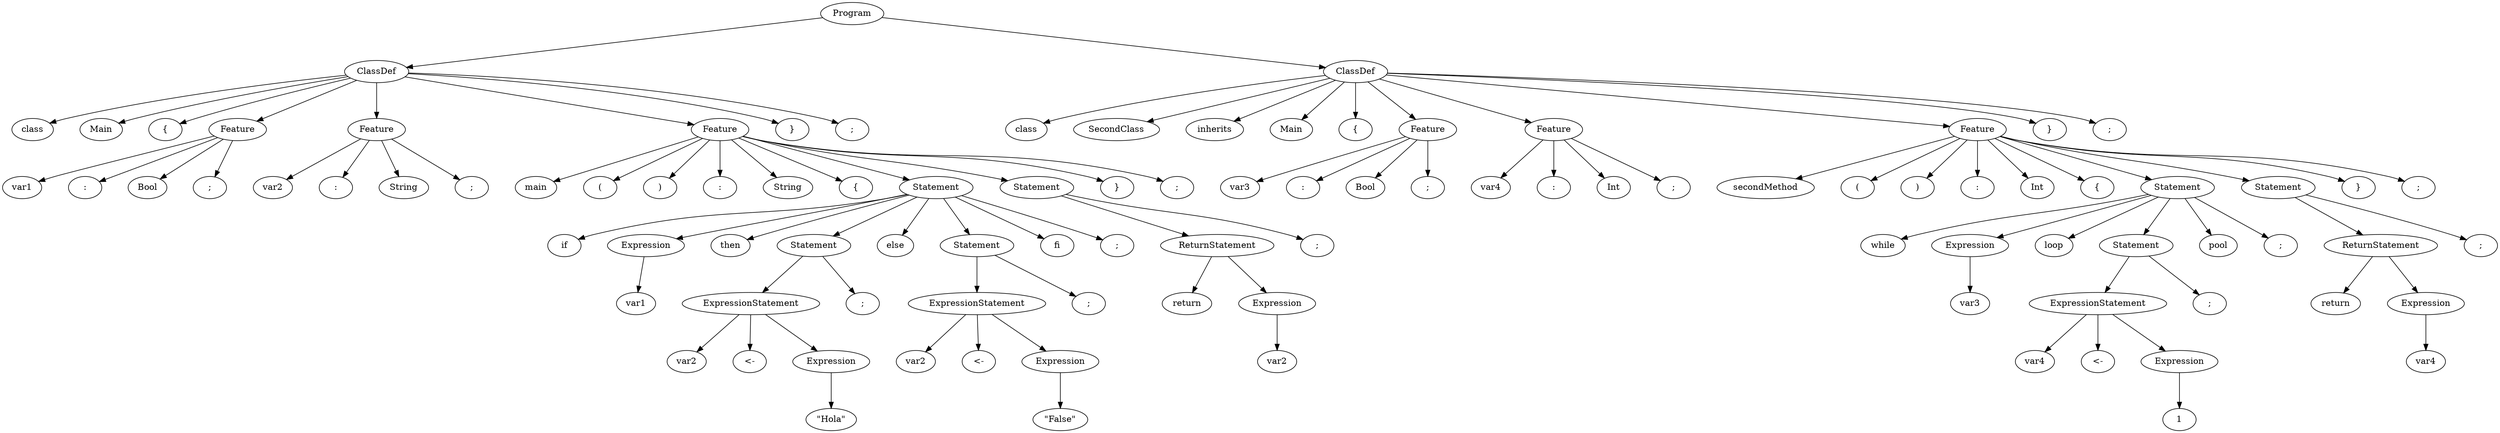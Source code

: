digraph tree {
rankdir=TB;
nodesep=0.6;
ranksep=0.8;
    "Program_2103976638192" [label="Program"];
    "ClassDef_2103976638416" [label="ClassDef"];
    "class_2104002045120" [label="class"];
    "Main_2104002045376" [label="Main"];
    "{_2104002046080" [label="{"];
    "Feature_2103976638528" [label="Feature"];
    "var1_2104002046976" [label="var1"];
    ":_2104002047424" [label=":"];
    "Bool_2104002047616" [label="Bool"];
    ";_2104002047680" [label=";"];
    "Feature_2103976638976" [label="Feature"];
    "var2_2104002046848" [label="var2"];
    ":_2104002048000" [label=":"];
    "String_2104002048320" [label="String"];
    ";_2104002048768" [label=";"];
    "Feature_2103976639088" [label="Feature"];
    "main_2104002049088" [label="main"];
    "(_2104002049408" [label="("];
    ")_2103961320064" [label=")"];
    ":_2104002049536" [label=":"];
    "String_2104002049600" [label="String"];
    "{_2104002050304" [label="{"];
    "Statement_2103976639312" [label="Statement"];
    "if_2104002050688" [label="if"];
    "Expression_2103976639424" [label="Expression"];
    "var1_2103961846208" [label="var1"];
    "then_2104002186240" [label="then"];
    "Statement_2103976640096" [label="Statement"];
    "ExpressionStatement_2103976640208" [label="ExpressionStatement"];
    "var2_2103960984704" [label="var2"];
    "<-_2104002184960" [label="<-"];
    "Expression_2103976640320" [label="Expression"];
    "\\\"Hola\\\"_2104002186368" [label="\"Hola\""];
    ";_2104002187008" [label=";"];
    "else_2104002187072" [label="else"];
    "Statement_2104002232608" [label="Statement"];
    "ExpressionStatement_2104002232720" [label="ExpressionStatement"];
    "var2_2104002187136" [label="var2"];
    "<-_2104002187584" [label="<-"];
    "Expression_2104002232832" [label="Expression"];
    "\\\"False\\\"_2104002187648" [label="\"False\""];
    ";_2104002187520" [label=";"];
    "fi_2104002187904" [label="fi"];
    ";_2104002188736" [label=";"];
    "Statement_2104002232944" [label="Statement"];
    "ReturnStatement_2104002233056" [label="ReturnStatement"];
    "return_2104002188672" [label="return"];
    "Expression_2104002233168" [label="Expression"];
    "var2_2104002189056" [label="var2"];
    ";_2104002189440" [label=";"];
    "}_2104002189504" [label="}"];
    ";_2104002049344" [label=";"];
    "}_2104002189568" [label="}"];
    ";_2104002189632" [label=";"];
    "ClassDef_2104002233392" [label="ClassDef"];
    "class_2104002189824" [label="class"];
    "SecondClass_2104002190784" [label="SecondClass"];
    "inherits_2104002190848" [label="inherits"];
    "Main_2104002190912" [label="Main"];
    "{_2104002190976" [label="{"];
    "Feature_2104002233504" [label="Feature"];
    "var3_2104002191232" [label="var3"];
    ":_2104002191104" [label=":"];
    "Bool_2104002191296" [label="Bool"];
    ";_2104002191360" [label=";"];
    "Feature_2104002233616" [label="Feature"];
    "var4_2104002191552" [label="var4"];
    ":_2104002191168" [label=":"];
    "Int_2104002191680" [label="Int"];
    ";_2104002191808" [label=";"];
    "Feature_2104002233728" [label="Feature"];
    "secondMethod_2104002191936" [label="secondMethod"];
    "(_2104002191488" [label="("];
    ")_2104002192000" [label=")"];
    ":_2104002192064" [label=":"];
    "Int_2104002192128" [label="Int"];
    "{_2104002192896" [label="{"];
    "Statement_2104002233840" [label="Statement"];
    "while_2104002193024" [label="while"];
    "Expression_2104002233952" [label="Expression"];
    "var3_2104002193600" [label="var3"];
    "loop_2104002193664" [label="loop"];
    "Statement_2104002234288" [label="Statement"];
    "ExpressionStatement_2104002234400" [label="ExpressionStatement"];
    "var4_2104002193536" [label="var4"];
    "<-_2104002194240" [label="<-"];
    "Expression_2104002234512" [label="Expression"];
    "1_2104002194368" [label="1"];
    ";_2104002195008" [label=";"];
    "pool_2104002195072" [label="pool"];
    ";_2104002195200" [label=";"];
    "Statement_2104002234736" [label="Statement"];
    "ReturnStatement_2104002234848" [label="ReturnStatement"];
    "return_2104002195136" [label="return"];
    "Expression_2104002234960" [label="Expression"];
    "var4_2104002195392" [label="var4"];
    ";_2104002195456" [label=";"];
    "}_2104002195520" [label="}"];
    ";_2104002195328" [label=";"];
    "}_2104002195584" [label="}"];
    ";_2104002191872" [label=";"];
    "Program_2103976638192" -> "ClassDef_2103976638416";
    "Program_2103976638192" -> "ClassDef_2104002233392";
    "ClassDef_2103976638416" -> "class_2104002045120";
    "ClassDef_2103976638416" -> "Main_2104002045376";
    "ClassDef_2103976638416" -> "{_2104002046080";
    "ClassDef_2103976638416" -> "Feature_2103976638528";
    "ClassDef_2103976638416" -> "Feature_2103976638976";
    "ClassDef_2103976638416" -> "Feature_2103976639088";
    "ClassDef_2103976638416" -> "}_2104002189568";
    "ClassDef_2103976638416" -> ";_2104002189632";
    "Feature_2103976638528" -> "var1_2104002046976";
    "Feature_2103976638528" -> ":_2104002047424";
    "Feature_2103976638528" -> "Bool_2104002047616";
    "Feature_2103976638528" -> ";_2104002047680";
    "Feature_2103976638976" -> "var2_2104002046848";
    "Feature_2103976638976" -> ":_2104002048000";
    "Feature_2103976638976" -> "String_2104002048320";
    "Feature_2103976638976" -> ";_2104002048768";
    "Feature_2103976639088" -> "main_2104002049088";
    "Feature_2103976639088" -> "(_2104002049408";
    "Feature_2103976639088" -> ")_2103961320064";
    "Feature_2103976639088" -> ":_2104002049536";
    "Feature_2103976639088" -> "String_2104002049600";
    "Feature_2103976639088" -> "{_2104002050304";
    "Feature_2103976639088" -> "Statement_2103976639312";
    "Feature_2103976639088" -> "Statement_2104002232944";
    "Feature_2103976639088" -> "}_2104002189504";
    "Feature_2103976639088" -> ";_2104002049344";
    "Statement_2103976639312" -> "if_2104002050688";
    "Statement_2103976639312" -> "Expression_2103976639424";
    "Statement_2103976639312" -> "then_2104002186240";
    "Statement_2103976639312" -> "Statement_2103976640096";
    "Statement_2103976639312" -> "else_2104002187072";
    "Statement_2103976639312" -> "Statement_2104002232608";
    "Statement_2103976639312" -> "fi_2104002187904";
    "Statement_2103976639312" -> ";_2104002188736";
    "Expression_2103976639424" -> "var1_2103961846208";
    "Statement_2103976640096" -> "ExpressionStatement_2103976640208";
    "Statement_2103976640096" -> ";_2104002187008";
    "ExpressionStatement_2103976640208" -> "var2_2103960984704";
    "ExpressionStatement_2103976640208" -> "<-_2104002184960";
    "ExpressionStatement_2103976640208" -> "Expression_2103976640320";
    "Expression_2103976640320" -> "\\\"Hola\\\"_2104002186368";
    "Statement_2104002232608" -> "ExpressionStatement_2104002232720";
    "Statement_2104002232608" -> ";_2104002187520";
    "ExpressionStatement_2104002232720" -> "var2_2104002187136";
    "ExpressionStatement_2104002232720" -> "<-_2104002187584";
    "ExpressionStatement_2104002232720" -> "Expression_2104002232832";
    "Expression_2104002232832" -> "\\\"False\\\"_2104002187648";
    "Statement_2104002232944" -> "ReturnStatement_2104002233056";
    "Statement_2104002232944" -> ";_2104002189440";
    "ReturnStatement_2104002233056" -> "return_2104002188672";
    "ReturnStatement_2104002233056" -> "Expression_2104002233168";
    "Expression_2104002233168" -> "var2_2104002189056";
    "ClassDef_2104002233392" -> "class_2104002189824";
    "ClassDef_2104002233392" -> "SecondClass_2104002190784";
    "ClassDef_2104002233392" -> "inherits_2104002190848";
    "ClassDef_2104002233392" -> "Main_2104002190912";
    "ClassDef_2104002233392" -> "{_2104002190976";
    "ClassDef_2104002233392" -> "Feature_2104002233504";
    "ClassDef_2104002233392" -> "Feature_2104002233616";
    "ClassDef_2104002233392" -> "Feature_2104002233728";
    "ClassDef_2104002233392" -> "}_2104002195584";
    "ClassDef_2104002233392" -> ";_2104002191872";
    "Feature_2104002233504" -> "var3_2104002191232";
    "Feature_2104002233504" -> ":_2104002191104";
    "Feature_2104002233504" -> "Bool_2104002191296";
    "Feature_2104002233504" -> ";_2104002191360";
    "Feature_2104002233616" -> "var4_2104002191552";
    "Feature_2104002233616" -> ":_2104002191168";
    "Feature_2104002233616" -> "Int_2104002191680";
    "Feature_2104002233616" -> ";_2104002191808";
    "Feature_2104002233728" -> "secondMethod_2104002191936";
    "Feature_2104002233728" -> "(_2104002191488";
    "Feature_2104002233728" -> ")_2104002192000";
    "Feature_2104002233728" -> ":_2104002192064";
    "Feature_2104002233728" -> "Int_2104002192128";
    "Feature_2104002233728" -> "{_2104002192896";
    "Feature_2104002233728" -> "Statement_2104002233840";
    "Feature_2104002233728" -> "Statement_2104002234736";
    "Feature_2104002233728" -> "}_2104002195520";
    "Feature_2104002233728" -> ";_2104002195328";
    "Statement_2104002233840" -> "while_2104002193024";
    "Statement_2104002233840" -> "Expression_2104002233952";
    "Statement_2104002233840" -> "loop_2104002193664";
    "Statement_2104002233840" -> "Statement_2104002234288";
    "Statement_2104002233840" -> "pool_2104002195072";
    "Statement_2104002233840" -> ";_2104002195200";
    "Expression_2104002233952" -> "var3_2104002193600";
    "Statement_2104002234288" -> "ExpressionStatement_2104002234400";
    "Statement_2104002234288" -> ";_2104002195008";
    "ExpressionStatement_2104002234400" -> "var4_2104002193536";
    "ExpressionStatement_2104002234400" -> "<-_2104002194240";
    "ExpressionStatement_2104002234400" -> "Expression_2104002234512";
    "Expression_2104002234512" -> "1_2104002194368";
    "Statement_2104002234736" -> "ReturnStatement_2104002234848";
    "Statement_2104002234736" -> ";_2104002195456";
    "ReturnStatement_2104002234848" -> "return_2104002195136";
    "ReturnStatement_2104002234848" -> "Expression_2104002234960";
    "Expression_2104002234960" -> "var4_2104002195392";
}
